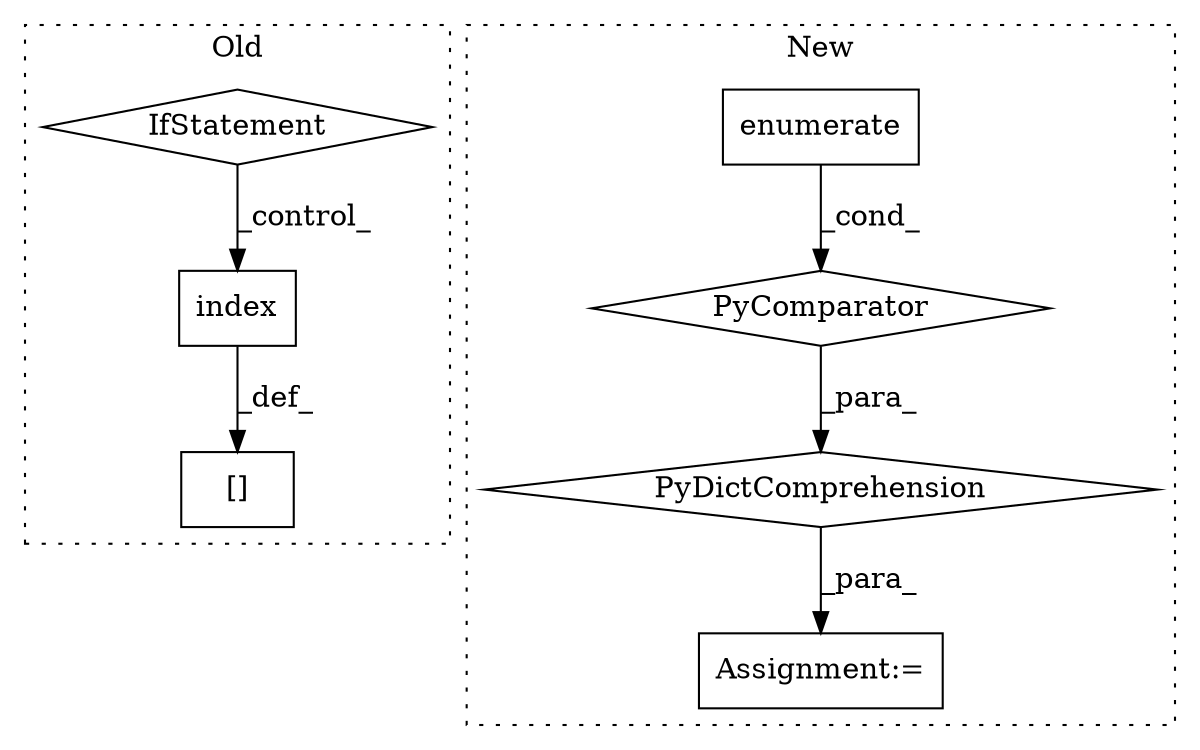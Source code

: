 digraph G {
subgraph cluster0 {
1 [label="index" a="32" s="5792,5802" l="6,1" shape="box"];
5 [label="[]" a="2" s="5761,5784" l="19,1" shape="box"];
6 [label="IfStatement" a="25" s="5726,5749" l="10,2" shape="diamond"];
label = "Old";
style="dotted";
}
subgraph cluster1 {
2 [label="PyDictComprehension" a="110" s="5404" l="122" shape="diamond"];
3 [label="PyComparator" a="113" s="5484" l="34" shape="diamond"];
4 [label="Assignment:=" a="7" s="5392" l="12" shape="box"];
7 [label="enumerate" a="32" s="5493,5508" l="10,1" shape="box"];
label = "New";
style="dotted";
}
1 -> 5 [label="_def_"];
2 -> 4 [label="_para_"];
3 -> 2 [label="_para_"];
6 -> 1 [label="_control_"];
7 -> 3 [label="_cond_"];
}